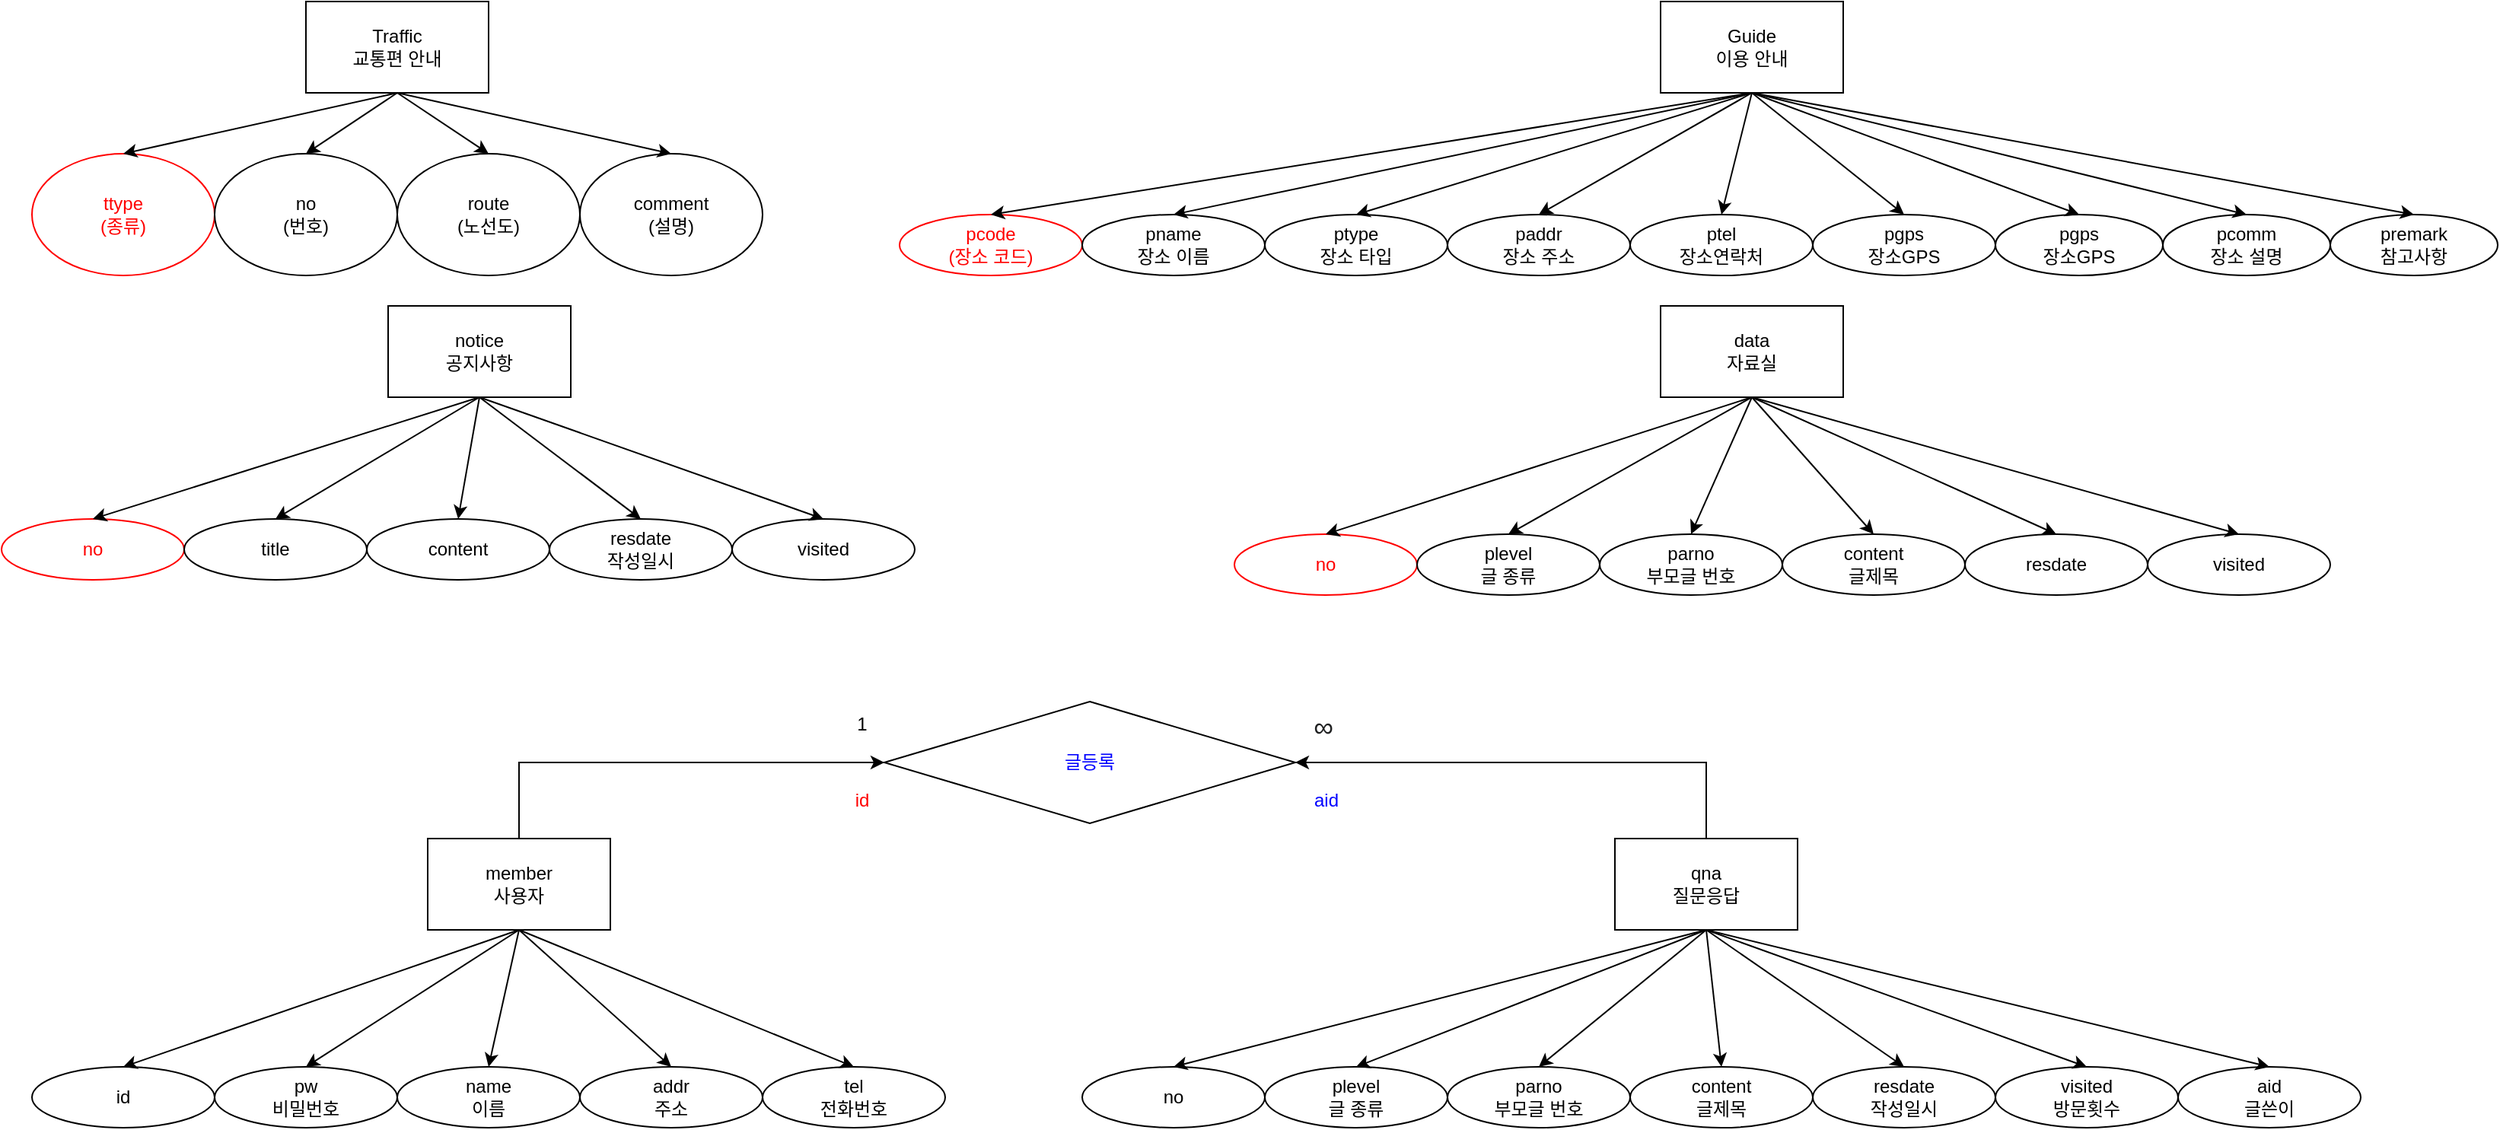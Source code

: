 <mxfile version="24.2.1" type="device">
  <diagram name="페이지-1" id="GR3igArWnYnL87o1qkjd">
    <mxGraphModel dx="1226" dy="741" grid="1" gridSize="10" guides="1" tooltips="1" connect="1" arrows="1" fold="1" page="1" pageScale="1" pageWidth="827" pageHeight="1169" math="0" shadow="0">
      <root>
        <mxCell id="0" />
        <mxCell id="1" parent="0" />
        <mxCell id="XxUgrwrrDDxpQOlz3KIk-1" value="Traffic&lt;div&gt;교통편 안내&lt;/div&gt;" style="rounded=0;whiteSpace=wrap;html=1;" vertex="1" parent="1">
          <mxGeometry x="200" y="10" width="120" height="60" as="geometry" />
        </mxCell>
        <mxCell id="XxUgrwrrDDxpQOlz3KIk-2" value="&lt;font color=&quot;#ff0000&quot;&gt;ttype&lt;/font&gt;&lt;div&gt;&lt;font color=&quot;#ff0000&quot;&gt;(종류)&lt;/font&gt;&lt;/div&gt;" style="ellipse;whiteSpace=wrap;html=1;strokeColor=#FF0000;" vertex="1" parent="1">
          <mxGeometry x="20" y="110" width="120" height="80" as="geometry" />
        </mxCell>
        <mxCell id="XxUgrwrrDDxpQOlz3KIk-3" value="&lt;div&gt;no&lt;/div&gt;&lt;div&gt;(번호)&lt;/div&gt;" style="ellipse;whiteSpace=wrap;html=1;" vertex="1" parent="1">
          <mxGeometry x="140" y="110" width="120" height="80" as="geometry" />
        </mxCell>
        <mxCell id="XxUgrwrrDDxpQOlz3KIk-4" value="route&lt;div&gt;(노선도)&lt;/div&gt;" style="ellipse;whiteSpace=wrap;html=1;" vertex="1" parent="1">
          <mxGeometry x="260" y="110" width="120" height="80" as="geometry" />
        </mxCell>
        <mxCell id="XxUgrwrrDDxpQOlz3KIk-5" value="comment&lt;div&gt;(설명)&lt;/div&gt;" style="ellipse;whiteSpace=wrap;html=1;" vertex="1" parent="1">
          <mxGeometry x="380" y="110" width="120" height="80" as="geometry" />
        </mxCell>
        <mxCell id="XxUgrwrrDDxpQOlz3KIk-6" value="" style="endArrow=classic;html=1;rounded=0;exitX=0.5;exitY=1;exitDx=0;exitDy=0;entryX=0.5;entryY=0;entryDx=0;entryDy=0;" edge="1" parent="1" source="XxUgrwrrDDxpQOlz3KIk-1" target="XxUgrwrrDDxpQOlz3KIk-2">
          <mxGeometry width="50" height="50" relative="1" as="geometry">
            <mxPoint x="90" y="80" as="sourcePoint" />
            <mxPoint x="140" y="30" as="targetPoint" />
          </mxGeometry>
        </mxCell>
        <mxCell id="XxUgrwrrDDxpQOlz3KIk-7" value="" style="endArrow=classic;html=1;rounded=0;exitX=0.5;exitY=1;exitDx=0;exitDy=0;entryX=0.5;entryY=0;entryDx=0;entryDy=0;" edge="1" parent="1" source="XxUgrwrrDDxpQOlz3KIk-1" target="XxUgrwrrDDxpQOlz3KIk-5">
          <mxGeometry width="50" height="50" relative="1" as="geometry">
            <mxPoint x="350" y="90" as="sourcePoint" />
            <mxPoint x="400" y="40" as="targetPoint" />
          </mxGeometry>
        </mxCell>
        <mxCell id="XxUgrwrrDDxpQOlz3KIk-8" value="" style="endArrow=classic;html=1;rounded=0;entryX=0.5;entryY=0;entryDx=0;entryDy=0;" edge="1" parent="1" target="XxUgrwrrDDxpQOlz3KIk-3">
          <mxGeometry width="50" height="50" relative="1" as="geometry">
            <mxPoint x="260" y="70" as="sourcePoint" />
            <mxPoint x="90" y="120" as="targetPoint" />
          </mxGeometry>
        </mxCell>
        <mxCell id="XxUgrwrrDDxpQOlz3KIk-9" value="" style="endArrow=classic;html=1;rounded=0;entryX=0.5;entryY=0;entryDx=0;entryDy=0;exitX=0.5;exitY=1;exitDx=0;exitDy=0;" edge="1" parent="1" source="XxUgrwrrDDxpQOlz3KIk-1" target="XxUgrwrrDDxpQOlz3KIk-4">
          <mxGeometry width="50" height="50" relative="1" as="geometry">
            <mxPoint x="260" y="80" as="sourcePoint" />
            <mxPoint x="210" y="120" as="targetPoint" />
          </mxGeometry>
        </mxCell>
        <mxCell id="XxUgrwrrDDxpQOlz3KIk-10" value="Guide&lt;div&gt;이용 안내&lt;/div&gt;" style="rounded=0;whiteSpace=wrap;html=1;" vertex="1" parent="1">
          <mxGeometry x="1090" y="10" width="120" height="60" as="geometry" />
        </mxCell>
        <mxCell id="XxUgrwrrDDxpQOlz3KIk-11" value="&lt;font color=&quot;#ff0000&quot;&gt;pcode&lt;/font&gt;&lt;div&gt;&lt;font color=&quot;#ff0000&quot;&gt;(장소 코드)&lt;/font&gt;&lt;/div&gt;" style="ellipse;whiteSpace=wrap;html=1;strokeColor=#FF0000;" vertex="1" parent="1">
          <mxGeometry x="590" y="150" width="120" height="40" as="geometry" />
        </mxCell>
        <mxCell id="XxUgrwrrDDxpQOlz3KIk-12" value="pname&lt;div&gt;장소 이름&lt;/div&gt;" style="ellipse;whiteSpace=wrap;html=1;" vertex="1" parent="1">
          <mxGeometry x="710" y="150" width="120" height="40" as="geometry" />
        </mxCell>
        <mxCell id="XxUgrwrrDDxpQOlz3KIk-13" value="ptype&lt;div&gt;장소 타입&lt;/div&gt;" style="ellipse;whiteSpace=wrap;html=1;" vertex="1" parent="1">
          <mxGeometry x="830" y="150" width="120" height="40" as="geometry" />
        </mxCell>
        <mxCell id="XxUgrwrrDDxpQOlz3KIk-14" value="&lt;div&gt;paddr&lt;/div&gt;&lt;div&gt;장소 주소&lt;/div&gt;" style="ellipse;whiteSpace=wrap;html=1;" vertex="1" parent="1">
          <mxGeometry x="950" y="150" width="120" height="40" as="geometry" />
        </mxCell>
        <mxCell id="XxUgrwrrDDxpQOlz3KIk-15" value="" style="endArrow=classic;html=1;rounded=0;exitX=0.5;exitY=1;exitDx=0;exitDy=0;entryX=0.5;entryY=0;entryDx=0;entryDy=0;" edge="1" parent="1" source="XxUgrwrrDDxpQOlz3KIk-10" target="XxUgrwrrDDxpQOlz3KIk-11">
          <mxGeometry width="50" height="50" relative="1" as="geometry">
            <mxPoint x="660" y="80" as="sourcePoint" />
            <mxPoint x="710" y="30" as="targetPoint" />
          </mxGeometry>
        </mxCell>
        <mxCell id="XxUgrwrrDDxpQOlz3KIk-16" value="" style="endArrow=classic;html=1;rounded=0;exitX=0.5;exitY=1;exitDx=0;exitDy=0;entryX=0.5;entryY=0;entryDx=0;entryDy=0;" edge="1" parent="1" source="XxUgrwrrDDxpQOlz3KIk-10" target="XxUgrwrrDDxpQOlz3KIk-14">
          <mxGeometry width="50" height="50" relative="1" as="geometry">
            <mxPoint x="920" y="90" as="sourcePoint" />
            <mxPoint x="970" y="40" as="targetPoint" />
          </mxGeometry>
        </mxCell>
        <mxCell id="XxUgrwrrDDxpQOlz3KIk-17" value="" style="endArrow=classic;html=1;rounded=0;entryX=0.5;entryY=0;entryDx=0;entryDy=0;exitX=0.5;exitY=1;exitDx=0;exitDy=0;" edge="1" parent="1" source="XxUgrwrrDDxpQOlz3KIk-10" target="XxUgrwrrDDxpQOlz3KIk-12">
          <mxGeometry width="50" height="50" relative="1" as="geometry">
            <mxPoint x="830" y="70" as="sourcePoint" />
            <mxPoint x="660" y="120" as="targetPoint" />
          </mxGeometry>
        </mxCell>
        <mxCell id="XxUgrwrrDDxpQOlz3KIk-18" value="" style="endArrow=classic;html=1;rounded=0;entryX=0.5;entryY=0;entryDx=0;entryDy=0;exitX=0.5;exitY=1;exitDx=0;exitDy=0;" edge="1" parent="1" source="XxUgrwrrDDxpQOlz3KIk-10" target="XxUgrwrrDDxpQOlz3KIk-13">
          <mxGeometry width="50" height="50" relative="1" as="geometry">
            <mxPoint x="830" y="80" as="sourcePoint" />
            <mxPoint x="780" y="120" as="targetPoint" />
          </mxGeometry>
        </mxCell>
        <mxCell id="XxUgrwrrDDxpQOlz3KIk-19" value="ptel&lt;div&gt;장소연락처&lt;/div&gt;" style="ellipse;whiteSpace=wrap;html=1;" vertex="1" parent="1">
          <mxGeometry x="1070" y="150" width="120" height="40" as="geometry" />
        </mxCell>
        <mxCell id="XxUgrwrrDDxpQOlz3KIk-20" value="&lt;div&gt;pgps&lt;/div&gt;장소GPS" style="ellipse;whiteSpace=wrap;html=1;" vertex="1" parent="1">
          <mxGeometry x="1190" y="150" width="120" height="40" as="geometry" />
        </mxCell>
        <mxCell id="XxUgrwrrDDxpQOlz3KIk-21" value="&lt;div&gt;pgps&lt;/div&gt;장소GPS" style="ellipse;whiteSpace=wrap;html=1;" vertex="1" parent="1">
          <mxGeometry x="1310" y="150" width="110" height="40" as="geometry" />
        </mxCell>
        <mxCell id="XxUgrwrrDDxpQOlz3KIk-22" value="pcomm&lt;div&gt;&lt;/div&gt;&lt;div&gt;장소 설명&lt;/div&gt;" style="ellipse;whiteSpace=wrap;html=1;" vertex="1" parent="1">
          <mxGeometry x="1420" y="150" width="110" height="40" as="geometry" />
        </mxCell>
        <mxCell id="XxUgrwrrDDxpQOlz3KIk-23" value="premark&lt;div&gt;참고사항&lt;/div&gt;" style="ellipse;whiteSpace=wrap;html=1;" vertex="1" parent="1">
          <mxGeometry x="1530" y="150" width="110" height="40" as="geometry" />
        </mxCell>
        <mxCell id="XxUgrwrrDDxpQOlz3KIk-24" value="" style="endArrow=classic;html=1;rounded=0;entryX=0.5;entryY=0;entryDx=0;entryDy=0;exitX=0.5;exitY=1;exitDx=0;exitDy=0;" edge="1" parent="1" source="XxUgrwrrDDxpQOlz3KIk-10" target="XxUgrwrrDDxpQOlz3KIk-19">
          <mxGeometry width="50" height="50" relative="1" as="geometry">
            <mxPoint x="1040" y="70" as="sourcePoint" />
            <mxPoint x="1020" y="160" as="targetPoint" />
          </mxGeometry>
        </mxCell>
        <mxCell id="XxUgrwrrDDxpQOlz3KIk-25" value="" style="endArrow=classic;html=1;rounded=0;entryX=0.5;entryY=0;entryDx=0;entryDy=0;exitX=0.5;exitY=1;exitDx=0;exitDy=0;" edge="1" parent="1" source="XxUgrwrrDDxpQOlz3KIk-10" target="XxUgrwrrDDxpQOlz3KIk-20">
          <mxGeometry width="50" height="50" relative="1" as="geometry">
            <mxPoint x="1130" y="70" as="sourcePoint" />
            <mxPoint x="1220" y="150" as="targetPoint" />
          </mxGeometry>
        </mxCell>
        <mxCell id="XxUgrwrrDDxpQOlz3KIk-26" value="" style="endArrow=classic;html=1;rounded=0;entryX=0.5;entryY=0;entryDx=0;entryDy=0;exitX=0.5;exitY=1;exitDx=0;exitDy=0;" edge="1" parent="1" source="XxUgrwrrDDxpQOlz3KIk-10" target="XxUgrwrrDDxpQOlz3KIk-21">
          <mxGeometry width="50" height="50" relative="1" as="geometry">
            <mxPoint x="1160" y="50" as="sourcePoint" />
            <mxPoint x="1370" y="130" as="targetPoint" />
          </mxGeometry>
        </mxCell>
        <mxCell id="XxUgrwrrDDxpQOlz3KIk-27" value="" style="endArrow=classic;html=1;rounded=0;entryX=0.5;entryY=0;entryDx=0;entryDy=0;exitX=0.5;exitY=1;exitDx=0;exitDy=0;" edge="1" parent="1" source="XxUgrwrrDDxpQOlz3KIk-10" target="XxUgrwrrDDxpQOlz3KIk-22">
          <mxGeometry width="50" height="50" relative="1" as="geometry">
            <mxPoint x="1280" y="20" as="sourcePoint" />
            <mxPoint x="1490" y="100" as="targetPoint" />
          </mxGeometry>
        </mxCell>
        <mxCell id="XxUgrwrrDDxpQOlz3KIk-28" value="" style="endArrow=classic;html=1;rounded=0;entryX=0.5;entryY=0;entryDx=0;entryDy=0;exitX=0.5;exitY=1;exitDx=0;exitDy=0;" edge="1" parent="1" source="XxUgrwrrDDxpQOlz3KIk-10" target="XxUgrwrrDDxpQOlz3KIk-23">
          <mxGeometry width="50" height="50" relative="1" as="geometry">
            <mxPoint x="1377" y="-10" as="sourcePoint" />
            <mxPoint x="1587" y="70" as="targetPoint" />
          </mxGeometry>
        </mxCell>
        <mxCell id="XxUgrwrrDDxpQOlz3KIk-29" value="notice&lt;div&gt;공지사항&lt;/div&gt;" style="rounded=0;whiteSpace=wrap;html=1;" vertex="1" parent="1">
          <mxGeometry x="254" y="210" width="120" height="60" as="geometry" />
        </mxCell>
        <mxCell id="XxUgrwrrDDxpQOlz3KIk-30" value="&lt;font color=&quot;#ff0000&quot;&gt;no&lt;/font&gt;" style="ellipse;whiteSpace=wrap;html=1;strokeColor=#FF0000;" vertex="1" parent="1">
          <mxGeometry y="350" width="120" height="40" as="geometry" />
        </mxCell>
        <mxCell id="XxUgrwrrDDxpQOlz3KIk-31" value="title" style="ellipse;whiteSpace=wrap;html=1;" vertex="1" parent="1">
          <mxGeometry x="120" y="350" width="120" height="40" as="geometry" />
        </mxCell>
        <mxCell id="XxUgrwrrDDxpQOlz3KIk-32" value="content" style="ellipse;whiteSpace=wrap;html=1;" vertex="1" parent="1">
          <mxGeometry x="240" y="350" width="120" height="40" as="geometry" />
        </mxCell>
        <mxCell id="XxUgrwrrDDxpQOlz3KIk-33" value="&lt;div&gt;resdate&lt;/div&gt;&lt;div&gt;작성일시&lt;/div&gt;" style="ellipse;whiteSpace=wrap;html=1;" vertex="1" parent="1">
          <mxGeometry x="360" y="350" width="120" height="40" as="geometry" />
        </mxCell>
        <mxCell id="XxUgrwrrDDxpQOlz3KIk-34" value="" style="endArrow=classic;html=1;rounded=0;exitX=0.5;exitY=1;exitDx=0;exitDy=0;entryX=0.5;entryY=0;entryDx=0;entryDy=0;" edge="1" parent="1" source="XxUgrwrrDDxpQOlz3KIk-29" target="XxUgrwrrDDxpQOlz3KIk-30">
          <mxGeometry width="50" height="50" relative="1" as="geometry">
            <mxPoint x="70" y="280" as="sourcePoint" />
            <mxPoint x="120" y="230" as="targetPoint" />
          </mxGeometry>
        </mxCell>
        <mxCell id="XxUgrwrrDDxpQOlz3KIk-35" value="" style="endArrow=classic;html=1;rounded=0;exitX=0.5;exitY=1;exitDx=0;exitDy=0;entryX=0.5;entryY=0;entryDx=0;entryDy=0;" edge="1" parent="1" source="XxUgrwrrDDxpQOlz3KIk-29" target="XxUgrwrrDDxpQOlz3KIk-33">
          <mxGeometry width="50" height="50" relative="1" as="geometry">
            <mxPoint x="330" y="290" as="sourcePoint" />
            <mxPoint x="380" y="240" as="targetPoint" />
          </mxGeometry>
        </mxCell>
        <mxCell id="XxUgrwrrDDxpQOlz3KIk-36" value="" style="endArrow=classic;html=1;rounded=0;entryX=0.5;entryY=0;entryDx=0;entryDy=0;exitX=0.5;exitY=1;exitDx=0;exitDy=0;" edge="1" parent="1" source="XxUgrwrrDDxpQOlz3KIk-29" target="XxUgrwrrDDxpQOlz3KIk-31">
          <mxGeometry width="50" height="50" relative="1" as="geometry">
            <mxPoint x="240" y="270" as="sourcePoint" />
            <mxPoint x="70" y="320" as="targetPoint" />
          </mxGeometry>
        </mxCell>
        <mxCell id="XxUgrwrrDDxpQOlz3KIk-37" value="" style="endArrow=classic;html=1;rounded=0;entryX=0.5;entryY=0;entryDx=0;entryDy=0;exitX=0.5;exitY=1;exitDx=0;exitDy=0;" edge="1" parent="1" source="XxUgrwrrDDxpQOlz3KIk-29" target="XxUgrwrrDDxpQOlz3KIk-32">
          <mxGeometry width="50" height="50" relative="1" as="geometry">
            <mxPoint x="240" y="280" as="sourcePoint" />
            <mxPoint x="190" y="320" as="targetPoint" />
          </mxGeometry>
        </mxCell>
        <mxCell id="XxUgrwrrDDxpQOlz3KIk-38" value="visited" style="ellipse;whiteSpace=wrap;html=1;" vertex="1" parent="1">
          <mxGeometry x="480" y="350" width="120" height="40" as="geometry" />
        </mxCell>
        <mxCell id="XxUgrwrrDDxpQOlz3KIk-39" value="" style="endArrow=classic;html=1;rounded=0;entryX=0.5;entryY=0;entryDx=0;entryDy=0;exitX=0.5;exitY=1;exitDx=0;exitDy=0;" edge="1" parent="1" source="XxUgrwrrDDxpQOlz3KIk-29" target="XxUgrwrrDDxpQOlz3KIk-38">
          <mxGeometry width="50" height="50" relative="1" as="geometry">
            <mxPoint x="450" y="270" as="sourcePoint" />
            <mxPoint x="430" y="360" as="targetPoint" />
          </mxGeometry>
        </mxCell>
        <mxCell id="XxUgrwrrDDxpQOlz3KIk-81" style="edgeStyle=orthogonalEdgeStyle;rounded=0;orthogonalLoop=1;jettySize=auto;html=1;exitX=0.5;exitY=0;exitDx=0;exitDy=0;entryX=1;entryY=0.5;entryDx=0;entryDy=0;" edge="1" parent="1" source="XxUgrwrrDDxpQOlz3KIk-40" target="XxUgrwrrDDxpQOlz3KIk-79">
          <mxGeometry relative="1" as="geometry" />
        </mxCell>
        <mxCell id="XxUgrwrrDDxpQOlz3KIk-40" value="qna&lt;div&gt;질문응답&lt;/div&gt;" style="rounded=0;whiteSpace=wrap;html=1;" vertex="1" parent="1">
          <mxGeometry x="1060" y="560" width="120" height="60" as="geometry" />
        </mxCell>
        <mxCell id="XxUgrwrrDDxpQOlz3KIk-41" value="no" style="ellipse;whiteSpace=wrap;html=1;" vertex="1" parent="1">
          <mxGeometry x="710" y="710" width="120" height="40" as="geometry" />
        </mxCell>
        <mxCell id="XxUgrwrrDDxpQOlz3KIk-42" value="plevel&lt;div&gt;글 종류&lt;/div&gt;" style="ellipse;whiteSpace=wrap;html=1;" vertex="1" parent="1">
          <mxGeometry x="830" y="710" width="120" height="40" as="geometry" />
        </mxCell>
        <mxCell id="XxUgrwrrDDxpQOlz3KIk-43" value="parno&lt;div&gt;부모글 번호&lt;/div&gt;" style="ellipse;whiteSpace=wrap;html=1;" vertex="1" parent="1">
          <mxGeometry x="950" y="710" width="120" height="40" as="geometry" />
        </mxCell>
        <mxCell id="XxUgrwrrDDxpQOlz3KIk-44" value="&lt;div&gt;content&lt;/div&gt;&lt;div&gt;글제목&lt;/div&gt;" style="ellipse;whiteSpace=wrap;html=1;" vertex="1" parent="1">
          <mxGeometry x="1070" y="710" width="120" height="40" as="geometry" />
        </mxCell>
        <mxCell id="XxUgrwrrDDxpQOlz3KIk-45" value="" style="endArrow=classic;html=1;rounded=0;exitX=0.5;exitY=1;exitDx=0;exitDy=0;entryX=0.5;entryY=0;entryDx=0;entryDy=0;" edge="1" parent="1" source="XxUgrwrrDDxpQOlz3KIk-40" target="XxUgrwrrDDxpQOlz3KIk-41">
          <mxGeometry width="50" height="50" relative="1" as="geometry">
            <mxPoint x="710" y="630" as="sourcePoint" />
            <mxPoint x="760" y="580" as="targetPoint" />
          </mxGeometry>
        </mxCell>
        <mxCell id="XxUgrwrrDDxpQOlz3KIk-46" value="" style="endArrow=classic;html=1;rounded=0;exitX=0.5;exitY=1;exitDx=0;exitDy=0;entryX=0.5;entryY=0;entryDx=0;entryDy=0;" edge="1" parent="1" source="XxUgrwrrDDxpQOlz3KIk-40" target="XxUgrwrrDDxpQOlz3KIk-44">
          <mxGeometry width="50" height="50" relative="1" as="geometry">
            <mxPoint x="970" y="640" as="sourcePoint" />
            <mxPoint x="1020" y="590" as="targetPoint" />
          </mxGeometry>
        </mxCell>
        <mxCell id="XxUgrwrrDDxpQOlz3KIk-47" value="" style="endArrow=classic;html=1;rounded=0;entryX=0.5;entryY=0;entryDx=0;entryDy=0;exitX=0.5;exitY=1;exitDx=0;exitDy=0;" edge="1" parent="1" source="XxUgrwrrDDxpQOlz3KIk-40" target="XxUgrwrrDDxpQOlz3KIk-42">
          <mxGeometry width="50" height="50" relative="1" as="geometry">
            <mxPoint x="880" y="620" as="sourcePoint" />
            <mxPoint x="710" y="670" as="targetPoint" />
          </mxGeometry>
        </mxCell>
        <mxCell id="XxUgrwrrDDxpQOlz3KIk-48" value="" style="endArrow=classic;html=1;rounded=0;entryX=0.5;entryY=0;entryDx=0;entryDy=0;exitX=0.5;exitY=1;exitDx=0;exitDy=0;" edge="1" parent="1" source="XxUgrwrrDDxpQOlz3KIk-40" target="XxUgrwrrDDxpQOlz3KIk-43">
          <mxGeometry width="50" height="50" relative="1" as="geometry">
            <mxPoint x="880" y="630" as="sourcePoint" />
            <mxPoint x="830" y="670" as="targetPoint" />
          </mxGeometry>
        </mxCell>
        <mxCell id="XxUgrwrrDDxpQOlz3KIk-49" value="aid&lt;div&gt;글쓴이&lt;/div&gt;" style="ellipse;whiteSpace=wrap;html=1;" vertex="1" parent="1">
          <mxGeometry x="1430" y="710" width="120" height="40" as="geometry" />
        </mxCell>
        <mxCell id="XxUgrwrrDDxpQOlz3KIk-50" value="" style="endArrow=classic;html=1;rounded=0;entryX=0.5;entryY=0;entryDx=0;entryDy=0;exitX=0.5;exitY=1;exitDx=0;exitDy=0;" edge="1" parent="1" source="XxUgrwrrDDxpQOlz3KIk-40" target="XxUgrwrrDDxpQOlz3KIk-49">
          <mxGeometry width="50" height="50" relative="1" as="geometry">
            <mxPoint x="1090" y="620" as="sourcePoint" />
            <mxPoint x="1070" y="710" as="targetPoint" />
          </mxGeometry>
        </mxCell>
        <mxCell id="XxUgrwrrDDxpQOlz3KIk-51" value="resdate&lt;div&gt;작성일시&lt;/div&gt;" style="ellipse;whiteSpace=wrap;html=1;" vertex="1" parent="1">
          <mxGeometry x="1190" y="710" width="120" height="40" as="geometry" />
        </mxCell>
        <mxCell id="XxUgrwrrDDxpQOlz3KIk-52" value="visited&lt;div&gt;방문횟수&lt;/div&gt;" style="ellipse;whiteSpace=wrap;html=1;" vertex="1" parent="1">
          <mxGeometry x="1310" y="710" width="120" height="40" as="geometry" />
        </mxCell>
        <mxCell id="XxUgrwrrDDxpQOlz3KIk-53" value="" style="endArrow=classic;html=1;rounded=0;entryX=0.5;entryY=0;entryDx=0;entryDy=0;exitX=0.5;exitY=1;exitDx=0;exitDy=0;" edge="1" parent="1" source="XxUgrwrrDDxpQOlz3KIk-40" target="XxUgrwrrDDxpQOlz3KIk-51">
          <mxGeometry width="50" height="50" relative="1" as="geometry">
            <mxPoint x="1194" y="620" as="sourcePoint" />
            <mxPoint x="1180" y="700" as="targetPoint" />
          </mxGeometry>
        </mxCell>
        <mxCell id="XxUgrwrrDDxpQOlz3KIk-54" value="" style="endArrow=classic;html=1;rounded=0;entryX=0.5;entryY=0;entryDx=0;entryDy=0;exitX=0.5;exitY=1;exitDx=0;exitDy=0;" edge="1" parent="1" source="XxUgrwrrDDxpQOlz3KIk-40" target="XxUgrwrrDDxpQOlz3KIk-52">
          <mxGeometry width="50" height="50" relative="1" as="geometry">
            <mxPoint x="1194" y="620" as="sourcePoint" />
            <mxPoint x="1420" y="700" as="targetPoint" />
          </mxGeometry>
        </mxCell>
        <mxCell id="XxUgrwrrDDxpQOlz3KIk-55" value="data&lt;div&gt;자료실&lt;/div&gt;" style="rounded=0;whiteSpace=wrap;html=1;" vertex="1" parent="1">
          <mxGeometry x="1090" y="210" width="120" height="60" as="geometry" />
        </mxCell>
        <mxCell id="XxUgrwrrDDxpQOlz3KIk-56" value="&lt;font color=&quot;#ff0000&quot;&gt;no&lt;/font&gt;" style="ellipse;whiteSpace=wrap;html=1;strokeColor=#FF0000;" vertex="1" parent="1">
          <mxGeometry x="810" y="360" width="120" height="40" as="geometry" />
        </mxCell>
        <mxCell id="XxUgrwrrDDxpQOlz3KIk-57" value="plevel&lt;div&gt;글 종류&lt;/div&gt;" style="ellipse;whiteSpace=wrap;html=1;" vertex="1" parent="1">
          <mxGeometry x="930" y="360" width="120" height="40" as="geometry" />
        </mxCell>
        <mxCell id="XxUgrwrrDDxpQOlz3KIk-58" value="parno&lt;div&gt;부모글 번호&lt;/div&gt;" style="ellipse;whiteSpace=wrap;html=1;" vertex="1" parent="1">
          <mxGeometry x="1050" y="360" width="120" height="40" as="geometry" />
        </mxCell>
        <mxCell id="XxUgrwrrDDxpQOlz3KIk-59" value="&lt;div&gt;content&lt;/div&gt;&lt;div&gt;글제목&lt;/div&gt;" style="ellipse;whiteSpace=wrap;html=1;" vertex="1" parent="1">
          <mxGeometry x="1170" y="360" width="120" height="40" as="geometry" />
        </mxCell>
        <mxCell id="XxUgrwrrDDxpQOlz3KIk-60" value="" style="endArrow=classic;html=1;rounded=0;exitX=0.5;exitY=1;exitDx=0;exitDy=0;entryX=0.5;entryY=0;entryDx=0;entryDy=0;" edge="1" parent="1" source="XxUgrwrrDDxpQOlz3KIk-55" target="XxUgrwrrDDxpQOlz3KIk-56">
          <mxGeometry width="50" height="50" relative="1" as="geometry">
            <mxPoint x="880" y="290" as="sourcePoint" />
            <mxPoint x="930" y="240" as="targetPoint" />
          </mxGeometry>
        </mxCell>
        <mxCell id="XxUgrwrrDDxpQOlz3KIk-61" value="" style="endArrow=classic;html=1;rounded=0;exitX=0.5;exitY=1;exitDx=0;exitDy=0;entryX=0.5;entryY=0;entryDx=0;entryDy=0;" edge="1" parent="1" source="XxUgrwrrDDxpQOlz3KIk-55" target="XxUgrwrrDDxpQOlz3KIk-59">
          <mxGeometry width="50" height="50" relative="1" as="geometry">
            <mxPoint x="1140" y="300" as="sourcePoint" />
            <mxPoint x="1190" y="250" as="targetPoint" />
          </mxGeometry>
        </mxCell>
        <mxCell id="XxUgrwrrDDxpQOlz3KIk-62" value="" style="endArrow=classic;html=1;rounded=0;entryX=0.5;entryY=0;entryDx=0;entryDy=0;exitX=0.5;exitY=1;exitDx=0;exitDy=0;" edge="1" parent="1" source="XxUgrwrrDDxpQOlz3KIk-55" target="XxUgrwrrDDxpQOlz3KIk-57">
          <mxGeometry width="50" height="50" relative="1" as="geometry">
            <mxPoint x="1050" y="280" as="sourcePoint" />
            <mxPoint x="880" y="330" as="targetPoint" />
          </mxGeometry>
        </mxCell>
        <mxCell id="XxUgrwrrDDxpQOlz3KIk-63" value="" style="endArrow=classic;html=1;rounded=0;entryX=0.5;entryY=0;entryDx=0;entryDy=0;exitX=0.5;exitY=1;exitDx=0;exitDy=0;" edge="1" parent="1" source="XxUgrwrrDDxpQOlz3KIk-55" target="XxUgrwrrDDxpQOlz3KIk-58">
          <mxGeometry width="50" height="50" relative="1" as="geometry">
            <mxPoint x="1050" y="290" as="sourcePoint" />
            <mxPoint x="1000" y="330" as="targetPoint" />
          </mxGeometry>
        </mxCell>
        <mxCell id="XxUgrwrrDDxpQOlz3KIk-64" value="resdate" style="ellipse;whiteSpace=wrap;html=1;" vertex="1" parent="1">
          <mxGeometry x="1290" y="360" width="120" height="40" as="geometry" />
        </mxCell>
        <mxCell id="XxUgrwrrDDxpQOlz3KIk-65" value="visited" style="ellipse;whiteSpace=wrap;html=1;" vertex="1" parent="1">
          <mxGeometry x="1410" y="360" width="120" height="40" as="geometry" />
        </mxCell>
        <mxCell id="XxUgrwrrDDxpQOlz3KIk-66" value="" style="endArrow=classic;html=1;rounded=0;entryX=0.5;entryY=0;entryDx=0;entryDy=0;exitX=0.5;exitY=1;exitDx=0;exitDy=0;" edge="1" parent="1" source="XxUgrwrrDDxpQOlz3KIk-55" target="XxUgrwrrDDxpQOlz3KIk-64">
          <mxGeometry width="50" height="50" relative="1" as="geometry">
            <mxPoint x="1364" y="280" as="sourcePoint" />
            <mxPoint x="1350" y="360" as="targetPoint" />
          </mxGeometry>
        </mxCell>
        <mxCell id="XxUgrwrrDDxpQOlz3KIk-67" value="" style="endArrow=classic;html=1;rounded=0;entryX=0.5;entryY=0;entryDx=0;entryDy=0;exitX=0.5;exitY=1;exitDx=0;exitDy=0;" edge="1" parent="1" source="XxUgrwrrDDxpQOlz3KIk-55" target="XxUgrwrrDDxpQOlz3KIk-65">
          <mxGeometry width="50" height="50" relative="1" as="geometry">
            <mxPoint x="1364" y="280" as="sourcePoint" />
            <mxPoint x="1590" y="360" as="targetPoint" />
          </mxGeometry>
        </mxCell>
        <mxCell id="XxUgrwrrDDxpQOlz3KIk-80" style="edgeStyle=orthogonalEdgeStyle;rounded=0;orthogonalLoop=1;jettySize=auto;html=1;exitX=0.5;exitY=0;exitDx=0;exitDy=0;entryX=0;entryY=0.5;entryDx=0;entryDy=0;" edge="1" parent="1" source="XxUgrwrrDDxpQOlz3KIk-68" target="XxUgrwrrDDxpQOlz3KIk-79">
          <mxGeometry relative="1" as="geometry" />
        </mxCell>
        <mxCell id="XxUgrwrrDDxpQOlz3KIk-68" value="&lt;div&gt;member&lt;/div&gt;&lt;div&gt;사용자&lt;/div&gt;" style="rounded=0;whiteSpace=wrap;html=1;" vertex="1" parent="1">
          <mxGeometry x="280" y="560" width="120" height="60" as="geometry" />
        </mxCell>
        <mxCell id="XxUgrwrrDDxpQOlz3KIk-69" value="id" style="ellipse;whiteSpace=wrap;html=1;" vertex="1" parent="1">
          <mxGeometry x="20" y="710" width="120" height="40" as="geometry" />
        </mxCell>
        <mxCell id="XxUgrwrrDDxpQOlz3KIk-70" value="pw&lt;div&gt;비밀번호&lt;/div&gt;" style="ellipse;whiteSpace=wrap;html=1;" vertex="1" parent="1">
          <mxGeometry x="140" y="710" width="120" height="40" as="geometry" />
        </mxCell>
        <mxCell id="XxUgrwrrDDxpQOlz3KIk-71" value="name&lt;div&gt;이름&lt;/div&gt;" style="ellipse;whiteSpace=wrap;html=1;" vertex="1" parent="1">
          <mxGeometry x="260" y="710" width="120" height="40" as="geometry" />
        </mxCell>
        <mxCell id="XxUgrwrrDDxpQOlz3KIk-72" value="addr&lt;div&gt;주소&lt;/div&gt;" style="ellipse;whiteSpace=wrap;html=1;" vertex="1" parent="1">
          <mxGeometry x="380" y="710" width="120" height="40" as="geometry" />
        </mxCell>
        <mxCell id="XxUgrwrrDDxpQOlz3KIk-73" value="" style="endArrow=classic;html=1;rounded=0;exitX=0.5;exitY=1;exitDx=0;exitDy=0;entryX=0.5;entryY=0;entryDx=0;entryDy=0;" edge="1" parent="1" source="XxUgrwrrDDxpQOlz3KIk-68" target="XxUgrwrrDDxpQOlz3KIk-69">
          <mxGeometry width="50" height="50" relative="1" as="geometry">
            <mxPoint x="90" y="640" as="sourcePoint" />
            <mxPoint x="140" y="590" as="targetPoint" />
          </mxGeometry>
        </mxCell>
        <mxCell id="XxUgrwrrDDxpQOlz3KIk-74" value="" style="endArrow=classic;html=1;rounded=0;exitX=0.5;exitY=1;exitDx=0;exitDy=0;entryX=0.5;entryY=0;entryDx=0;entryDy=0;" edge="1" parent="1" source="XxUgrwrrDDxpQOlz3KIk-68" target="XxUgrwrrDDxpQOlz3KIk-72">
          <mxGeometry width="50" height="50" relative="1" as="geometry">
            <mxPoint x="350" y="650" as="sourcePoint" />
            <mxPoint x="400" y="600" as="targetPoint" />
          </mxGeometry>
        </mxCell>
        <mxCell id="XxUgrwrrDDxpQOlz3KIk-75" value="" style="endArrow=classic;html=1;rounded=0;entryX=0.5;entryY=0;entryDx=0;entryDy=0;exitX=0.5;exitY=1;exitDx=0;exitDy=0;" edge="1" parent="1" source="XxUgrwrrDDxpQOlz3KIk-68" target="XxUgrwrrDDxpQOlz3KIk-70">
          <mxGeometry width="50" height="50" relative="1" as="geometry">
            <mxPoint x="260" y="630" as="sourcePoint" />
            <mxPoint x="90" y="680" as="targetPoint" />
          </mxGeometry>
        </mxCell>
        <mxCell id="XxUgrwrrDDxpQOlz3KIk-76" value="" style="endArrow=classic;html=1;rounded=0;entryX=0.5;entryY=0;entryDx=0;entryDy=0;exitX=0.5;exitY=1;exitDx=0;exitDy=0;" edge="1" parent="1" source="XxUgrwrrDDxpQOlz3KIk-68" target="XxUgrwrrDDxpQOlz3KIk-71">
          <mxGeometry width="50" height="50" relative="1" as="geometry">
            <mxPoint x="260" y="640" as="sourcePoint" />
            <mxPoint x="210" y="680" as="targetPoint" />
          </mxGeometry>
        </mxCell>
        <mxCell id="XxUgrwrrDDxpQOlz3KIk-77" value="tel&lt;div&gt;전화번호&lt;/div&gt;" style="ellipse;whiteSpace=wrap;html=1;" vertex="1" parent="1">
          <mxGeometry x="500" y="710" width="120" height="40" as="geometry" />
        </mxCell>
        <mxCell id="XxUgrwrrDDxpQOlz3KIk-78" value="" style="endArrow=classic;html=1;rounded=0;entryX=0.5;entryY=0;entryDx=0;entryDy=0;exitX=0.5;exitY=1;exitDx=0;exitDy=0;" edge="1" parent="1" source="XxUgrwrrDDxpQOlz3KIk-68" target="XxUgrwrrDDxpQOlz3KIk-77">
          <mxGeometry width="50" height="50" relative="1" as="geometry">
            <mxPoint x="574" y="630" as="sourcePoint" />
            <mxPoint x="560" y="710" as="targetPoint" />
          </mxGeometry>
        </mxCell>
        <mxCell id="XxUgrwrrDDxpQOlz3KIk-79" value="&lt;font color=&quot;#0000ff&quot;&gt;글등록&lt;/font&gt;" style="rhombus;whiteSpace=wrap;html=1;" vertex="1" parent="1">
          <mxGeometry x="580" y="470" width="270" height="80" as="geometry" />
        </mxCell>
        <mxCell id="XxUgrwrrDDxpQOlz3KIk-82" value="&lt;font color=&quot;#ff0000&quot;&gt;id&lt;/font&gt;" style="text;html=1;align=center;verticalAlign=middle;resizable=0;points=[];autosize=1;strokeColor=none;fillColor=none;" vertex="1" parent="1">
          <mxGeometry x="550" y="520" width="30" height="30" as="geometry" />
        </mxCell>
        <mxCell id="XxUgrwrrDDxpQOlz3KIk-83" value="&lt;font color=&quot;#0000ff&quot;&gt;aid&lt;/font&gt;" style="text;html=1;align=center;verticalAlign=middle;resizable=0;points=[];autosize=1;strokeColor=none;fillColor=none;" vertex="1" parent="1">
          <mxGeometry x="850" y="520" width="40" height="30" as="geometry" />
        </mxCell>
        <mxCell id="XxUgrwrrDDxpQOlz3KIk-84" value="1" style="text;html=1;align=center;verticalAlign=middle;resizable=0;points=[];autosize=1;strokeColor=none;fillColor=none;" vertex="1" parent="1">
          <mxGeometry x="550" y="470" width="30" height="30" as="geometry" />
        </mxCell>
        <mxCell id="XxUgrwrrDDxpQOlz3KIk-86" value="&lt;span style=&quot;color: rgb(32, 33, 34); font-style: italic; font-variant-ligatures: normal; font-variant-caps: normal; font-weight: 400; letter-spacing: normal; orphans: 2; text-align: start; text-indent: 0px; text-transform: none; widows: 2; word-spacing: 0px; -webkit-text-stroke-width: 0px; white-space: normal; background-color: rgb(255, 255, 255); text-decoration-thickness: initial; text-decoration-style: initial; text-decoration-color: initial; float: none; display: inline !important;&quot;&gt;&lt;font style=&quot;font-size: 18px;&quot; face=&quot;Helvetica&quot;&gt;∞&lt;/font&gt;&lt;/span&gt;" style="text;whiteSpace=wrap;html=1;" vertex="1" parent="1">
          <mxGeometry x="860" y="470" width="60" height="40" as="geometry" />
        </mxCell>
      </root>
    </mxGraphModel>
  </diagram>
</mxfile>
